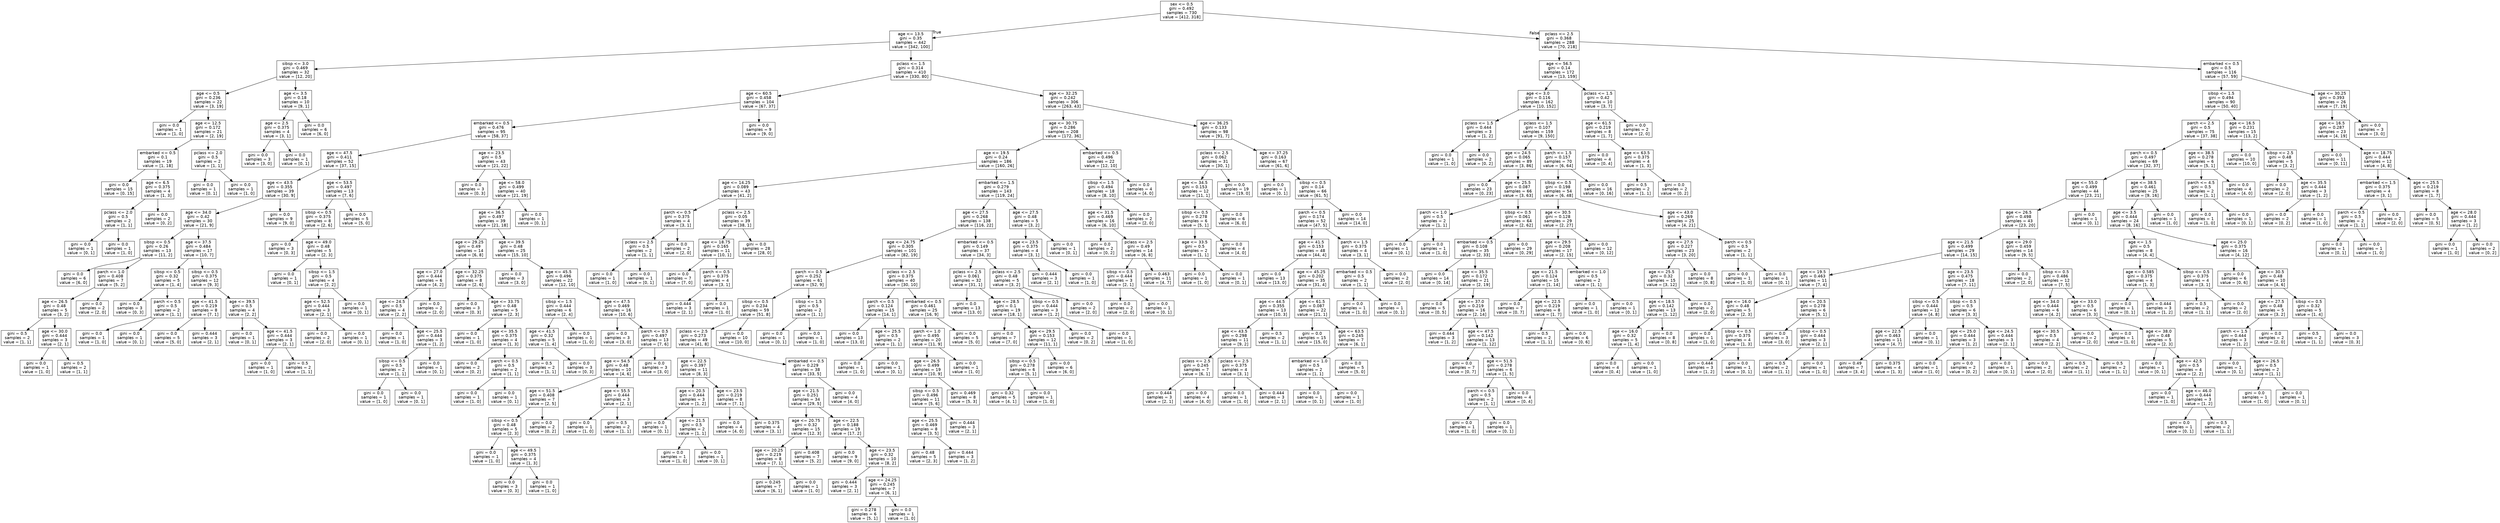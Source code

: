 digraph Tree {
node [shape=box, fontname="helvetica"] ;
edge [fontname="helvetica"] ;
0 [label="sex <= 0.5\ngini = 0.492\nsamples = 730\nvalue = [412, 318]"] ;
1 [label="age <= 13.5\ngini = 0.35\nsamples = 442\nvalue = [342, 100]"] ;
0 -> 1 [labeldistance=2.5, labelangle=45, headlabel="True"] ;
2 [label="sibsp <= 3.0\ngini = 0.469\nsamples = 32\nvalue = [12, 20]"] ;
1 -> 2 ;
3 [label="age <= 0.5\ngini = 0.236\nsamples = 22\nvalue = [3, 19]"] ;
2 -> 3 ;
4 [label="gini = 0.0\nsamples = 1\nvalue = [1, 0]"] ;
3 -> 4 ;
5 [label="age <= 12.5\ngini = 0.172\nsamples = 21\nvalue = [2, 19]"] ;
3 -> 5 ;
6 [label="embarked <= 0.5\ngini = 0.1\nsamples = 19\nvalue = [1, 18]"] ;
5 -> 6 ;
7 [label="gini = 0.0\nsamples = 15\nvalue = [0, 15]"] ;
6 -> 7 ;
8 [label="age <= 6.5\ngini = 0.375\nsamples = 4\nvalue = [1, 3]"] ;
6 -> 8 ;
9 [label="pclass <= 2.0\ngini = 0.5\nsamples = 2\nvalue = [1, 1]"] ;
8 -> 9 ;
10 [label="gini = 0.0\nsamples = 1\nvalue = [0, 1]"] ;
9 -> 10 ;
11 [label="gini = 0.0\nsamples = 1\nvalue = [1, 0]"] ;
9 -> 11 ;
12 [label="gini = 0.0\nsamples = 2\nvalue = [0, 2]"] ;
8 -> 12 ;
13 [label="pclass <= 2.0\ngini = 0.5\nsamples = 2\nvalue = [1, 1]"] ;
5 -> 13 ;
14 [label="gini = 0.0\nsamples = 1\nvalue = [0, 1]"] ;
13 -> 14 ;
15 [label="gini = 0.0\nsamples = 1\nvalue = [1, 0]"] ;
13 -> 15 ;
16 [label="age <= 3.5\ngini = 0.18\nsamples = 10\nvalue = [9, 1]"] ;
2 -> 16 ;
17 [label="age <= 2.5\ngini = 0.375\nsamples = 4\nvalue = [3, 1]"] ;
16 -> 17 ;
18 [label="gini = 0.0\nsamples = 3\nvalue = [3, 0]"] ;
17 -> 18 ;
19 [label="gini = 0.0\nsamples = 1\nvalue = [0, 1]"] ;
17 -> 19 ;
20 [label="gini = 0.0\nsamples = 6\nvalue = [6, 0]"] ;
16 -> 20 ;
21 [label="pclass <= 1.5\ngini = 0.314\nsamples = 410\nvalue = [330, 80]"] ;
1 -> 21 ;
22 [label="age <= 60.5\ngini = 0.458\nsamples = 104\nvalue = [67, 37]"] ;
21 -> 22 ;
23 [label="embarked <= 0.5\ngini = 0.476\nsamples = 95\nvalue = [58, 37]"] ;
22 -> 23 ;
24 [label="age <= 47.5\ngini = 0.411\nsamples = 52\nvalue = [37, 15]"] ;
23 -> 24 ;
25 [label="age <= 43.5\ngini = 0.355\nsamples = 39\nvalue = [30, 9]"] ;
24 -> 25 ;
26 [label="age <= 34.0\ngini = 0.42\nsamples = 30\nvalue = [21, 9]"] ;
25 -> 26 ;
27 [label="sibsp <= 0.5\ngini = 0.26\nsamples = 13\nvalue = [11, 2]"] ;
26 -> 27 ;
28 [label="gini = 0.0\nsamples = 6\nvalue = [6, 0]"] ;
27 -> 28 ;
29 [label="parch <= 1.0\ngini = 0.408\nsamples = 7\nvalue = [5, 2]"] ;
27 -> 29 ;
30 [label="age <= 26.5\ngini = 0.48\nsamples = 5\nvalue = [3, 2]"] ;
29 -> 30 ;
31 [label="gini = 0.5\nsamples = 2\nvalue = [1, 1]"] ;
30 -> 31 ;
32 [label="age <= 30.0\ngini = 0.444\nsamples = 3\nvalue = [2, 1]"] ;
30 -> 32 ;
33 [label="gini = 0.0\nsamples = 1\nvalue = [1, 0]"] ;
32 -> 33 ;
34 [label="gini = 0.5\nsamples = 2\nvalue = [1, 1]"] ;
32 -> 34 ;
35 [label="gini = 0.0\nsamples = 2\nvalue = [2, 0]"] ;
29 -> 35 ;
36 [label="age <= 37.5\ngini = 0.484\nsamples = 17\nvalue = [10, 7]"] ;
26 -> 36 ;
37 [label="sibsp <= 0.5\ngini = 0.32\nsamples = 5\nvalue = [1, 4]"] ;
36 -> 37 ;
38 [label="gini = 0.0\nsamples = 3\nvalue = [0, 3]"] ;
37 -> 38 ;
39 [label="parch <= 0.5\ngini = 0.5\nsamples = 2\nvalue = [1, 1]"] ;
37 -> 39 ;
40 [label="gini = 0.0\nsamples = 1\nvalue = [1, 0]"] ;
39 -> 40 ;
41 [label="gini = 0.0\nsamples = 1\nvalue = [0, 1]"] ;
39 -> 41 ;
42 [label="sibsp <= 0.5\ngini = 0.375\nsamples = 12\nvalue = [9, 3]"] ;
36 -> 42 ;
43 [label="age <= 41.5\ngini = 0.219\nsamples = 8\nvalue = [7, 1]"] ;
42 -> 43 ;
44 [label="gini = 0.0\nsamples = 5\nvalue = [5, 0]"] ;
43 -> 44 ;
45 [label="gini = 0.444\nsamples = 3\nvalue = [2, 1]"] ;
43 -> 45 ;
46 [label="age <= 39.5\ngini = 0.5\nsamples = 4\nvalue = [2, 2]"] ;
42 -> 46 ;
47 [label="gini = 0.0\nsamples = 1\nvalue = [0, 1]"] ;
46 -> 47 ;
48 [label="age <= 41.5\ngini = 0.444\nsamples = 3\nvalue = [2, 1]"] ;
46 -> 48 ;
49 [label="gini = 0.0\nsamples = 1\nvalue = [1, 0]"] ;
48 -> 49 ;
50 [label="gini = 0.5\nsamples = 2\nvalue = [1, 1]"] ;
48 -> 50 ;
51 [label="gini = 0.0\nsamples = 9\nvalue = [9, 0]"] ;
25 -> 51 ;
52 [label="age <= 53.5\ngini = 0.497\nsamples = 13\nvalue = [7, 6]"] ;
24 -> 52 ;
53 [label="sibsp <= 0.5\ngini = 0.375\nsamples = 8\nvalue = [2, 6]"] ;
52 -> 53 ;
54 [label="gini = 0.0\nsamples = 3\nvalue = [0, 3]"] ;
53 -> 54 ;
55 [label="age <= 49.0\ngini = 0.48\nsamples = 5\nvalue = [2, 3]"] ;
53 -> 55 ;
56 [label="gini = 0.0\nsamples = 1\nvalue = [0, 1]"] ;
55 -> 56 ;
57 [label="sibsp <= 1.5\ngini = 0.5\nsamples = 4\nvalue = [2, 2]"] ;
55 -> 57 ;
58 [label="age <= 52.5\ngini = 0.444\nsamples = 3\nvalue = [2, 1]"] ;
57 -> 58 ;
59 [label="gini = 0.0\nsamples = 2\nvalue = [2, 0]"] ;
58 -> 59 ;
60 [label="gini = 0.0\nsamples = 1\nvalue = [0, 1]"] ;
58 -> 60 ;
61 [label="gini = 0.0\nsamples = 1\nvalue = [0, 1]"] ;
57 -> 61 ;
62 [label="gini = 0.0\nsamples = 5\nvalue = [5, 0]"] ;
52 -> 62 ;
63 [label="age <= 23.5\ngini = 0.5\nsamples = 43\nvalue = [21, 22]"] ;
23 -> 63 ;
64 [label="gini = 0.0\nsamples = 3\nvalue = [0, 3]"] ;
63 -> 64 ;
65 [label="age <= 58.0\ngini = 0.499\nsamples = 40\nvalue = [21, 19]"] ;
63 -> 65 ;
66 [label="age <= 36.5\ngini = 0.497\nsamples = 39\nvalue = [21, 18]"] ;
65 -> 66 ;
67 [label="age <= 29.25\ngini = 0.49\nsamples = 14\nvalue = [6, 8]"] ;
66 -> 67 ;
68 [label="age <= 27.0\ngini = 0.444\nsamples = 6\nvalue = [4, 2]"] ;
67 -> 68 ;
69 [label="age <= 24.5\ngini = 0.5\nsamples = 4\nvalue = [2, 2]"] ;
68 -> 69 ;
70 [label="gini = 0.0\nsamples = 1\nvalue = [1, 0]"] ;
69 -> 70 ;
71 [label="age <= 25.5\ngini = 0.444\nsamples = 3\nvalue = [1, 2]"] ;
69 -> 71 ;
72 [label="sibsp <= 0.5\ngini = 0.5\nsamples = 2\nvalue = [1, 1]"] ;
71 -> 72 ;
73 [label="gini = 0.0\nsamples = 1\nvalue = [1, 0]"] ;
72 -> 73 ;
74 [label="gini = 0.0\nsamples = 1\nvalue = [0, 1]"] ;
72 -> 74 ;
75 [label="gini = 0.0\nsamples = 1\nvalue = [0, 1]"] ;
71 -> 75 ;
76 [label="gini = 0.0\nsamples = 2\nvalue = [2, 0]"] ;
68 -> 76 ;
77 [label="age <= 32.25\ngini = 0.375\nsamples = 8\nvalue = [2, 6]"] ;
67 -> 77 ;
78 [label="gini = 0.0\nsamples = 3\nvalue = [0, 3]"] ;
77 -> 78 ;
79 [label="age <= 33.75\ngini = 0.48\nsamples = 5\nvalue = [2, 3]"] ;
77 -> 79 ;
80 [label="gini = 0.0\nsamples = 1\nvalue = [1, 0]"] ;
79 -> 80 ;
81 [label="age <= 35.5\ngini = 0.375\nsamples = 4\nvalue = [1, 3]"] ;
79 -> 81 ;
82 [label="gini = 0.0\nsamples = 2\nvalue = [0, 2]"] ;
81 -> 82 ;
83 [label="parch <= 0.5\ngini = 0.5\nsamples = 2\nvalue = [1, 1]"] ;
81 -> 83 ;
84 [label="gini = 0.0\nsamples = 1\nvalue = [1, 0]"] ;
83 -> 84 ;
85 [label="gini = 0.0\nsamples = 1\nvalue = [0, 1]"] ;
83 -> 85 ;
86 [label="age <= 39.5\ngini = 0.48\nsamples = 25\nvalue = [15, 10]"] ;
66 -> 86 ;
87 [label="gini = 0.0\nsamples = 3\nvalue = [3, 0]"] ;
86 -> 87 ;
88 [label="age <= 45.5\ngini = 0.496\nsamples = 22\nvalue = [12, 10]"] ;
86 -> 88 ;
89 [label="sibsp <= 1.5\ngini = 0.444\nsamples = 6\nvalue = [2, 4]"] ;
88 -> 89 ;
90 [label="age <= 41.5\ngini = 0.32\nsamples = 5\nvalue = [1, 4]"] ;
89 -> 90 ;
91 [label="gini = 0.5\nsamples = 2\nvalue = [1, 1]"] ;
90 -> 91 ;
92 [label="gini = 0.0\nsamples = 3\nvalue = [0, 3]"] ;
90 -> 92 ;
93 [label="gini = 0.0\nsamples = 1\nvalue = [1, 0]"] ;
89 -> 93 ;
94 [label="age <= 47.5\ngini = 0.469\nsamples = 16\nvalue = [10, 6]"] ;
88 -> 94 ;
95 [label="gini = 0.0\nsamples = 3\nvalue = [3, 0]"] ;
94 -> 95 ;
96 [label="parch <= 0.5\ngini = 0.497\nsamples = 13\nvalue = [7, 6]"] ;
94 -> 96 ;
97 [label="age <= 54.5\ngini = 0.48\nsamples = 10\nvalue = [4, 6]"] ;
96 -> 97 ;
98 [label="age <= 51.5\ngini = 0.408\nsamples = 7\nvalue = [2, 5]"] ;
97 -> 98 ;
99 [label="sibsp <= 0.5\ngini = 0.48\nsamples = 5\nvalue = [2, 3]"] ;
98 -> 99 ;
100 [label="gini = 0.0\nsamples = 1\nvalue = [1, 0]"] ;
99 -> 100 ;
101 [label="age <= 49.5\ngini = 0.375\nsamples = 4\nvalue = [1, 3]"] ;
99 -> 101 ;
102 [label="gini = 0.0\nsamples = 3\nvalue = [0, 3]"] ;
101 -> 102 ;
103 [label="gini = 0.0\nsamples = 1\nvalue = [1, 0]"] ;
101 -> 103 ;
104 [label="gini = 0.0\nsamples = 2\nvalue = [0, 2]"] ;
98 -> 104 ;
105 [label="age <= 55.5\ngini = 0.444\nsamples = 3\nvalue = [2, 1]"] ;
97 -> 105 ;
106 [label="gini = 0.0\nsamples = 1\nvalue = [1, 0]"] ;
105 -> 106 ;
107 [label="gini = 0.5\nsamples = 2\nvalue = [1, 1]"] ;
105 -> 107 ;
108 [label="gini = 0.0\nsamples = 3\nvalue = [3, 0]"] ;
96 -> 108 ;
109 [label="gini = 0.0\nsamples = 1\nvalue = [0, 1]"] ;
65 -> 109 ;
110 [label="gini = 0.0\nsamples = 9\nvalue = [9, 0]"] ;
22 -> 110 ;
111 [label="age <= 32.25\ngini = 0.242\nsamples = 306\nvalue = [263, 43]"] ;
21 -> 111 ;
112 [label="age <= 30.75\ngini = 0.286\nsamples = 208\nvalue = [172, 36]"] ;
111 -> 112 ;
113 [label="age <= 19.5\ngini = 0.24\nsamples = 186\nvalue = [160, 26]"] ;
112 -> 113 ;
114 [label="age <= 14.25\ngini = 0.089\nsamples = 43\nvalue = [41, 2]"] ;
113 -> 114 ;
115 [label="parch <= 0.5\ngini = 0.375\nsamples = 4\nvalue = [3, 1]"] ;
114 -> 115 ;
116 [label="pclass <= 2.5\ngini = 0.5\nsamples = 2\nvalue = [1, 1]"] ;
115 -> 116 ;
117 [label="gini = 0.0\nsamples = 1\nvalue = [1, 0]"] ;
116 -> 117 ;
118 [label="gini = 0.0\nsamples = 1\nvalue = [0, 1]"] ;
116 -> 118 ;
119 [label="gini = 0.0\nsamples = 2\nvalue = [2, 0]"] ;
115 -> 119 ;
120 [label="pclass <= 2.5\ngini = 0.05\nsamples = 39\nvalue = [38, 1]"] ;
114 -> 120 ;
121 [label="age <= 18.75\ngini = 0.165\nsamples = 11\nvalue = [10, 1]"] ;
120 -> 121 ;
122 [label="gini = 0.0\nsamples = 7\nvalue = [7, 0]"] ;
121 -> 122 ;
123 [label="parch <= 0.5\ngini = 0.375\nsamples = 4\nvalue = [3, 1]"] ;
121 -> 123 ;
124 [label="gini = 0.444\nsamples = 3\nvalue = [2, 1]"] ;
123 -> 124 ;
125 [label="gini = 0.0\nsamples = 1\nvalue = [1, 0]"] ;
123 -> 125 ;
126 [label="gini = 0.0\nsamples = 28\nvalue = [28, 0]"] ;
120 -> 126 ;
127 [label="embarked <= 1.5\ngini = 0.279\nsamples = 143\nvalue = [119, 24]"] ;
113 -> 127 ;
128 [label="age <= 27.5\ngini = 0.268\nsamples = 138\nvalue = [116, 22]"] ;
127 -> 128 ;
129 [label="age <= 24.75\ngini = 0.305\nsamples = 101\nvalue = [82, 19]"] ;
128 -> 129 ;
130 [label="parch <= 0.5\ngini = 0.252\nsamples = 61\nvalue = [52, 9]"] ;
129 -> 130 ;
131 [label="sibsp <= 0.5\ngini = 0.234\nsamples = 59\nvalue = [51, 8]"] ;
130 -> 131 ;
132 [label="pclass <= 2.5\ngini = 0.273\nsamples = 49\nvalue = [41, 8]"] ;
131 -> 132 ;
133 [label="age <= 22.5\ngini = 0.397\nsamples = 11\nvalue = [8, 3]"] ;
132 -> 133 ;
134 [label="age <= 20.5\ngini = 0.444\nsamples = 3\nvalue = [1, 2]"] ;
133 -> 134 ;
135 [label="gini = 0.0\nsamples = 1\nvalue = [0, 1]"] ;
134 -> 135 ;
136 [label="age <= 21.5\ngini = 0.5\nsamples = 2\nvalue = [1, 1]"] ;
134 -> 136 ;
137 [label="gini = 0.0\nsamples = 1\nvalue = [1, 0]"] ;
136 -> 137 ;
138 [label="gini = 0.0\nsamples = 1\nvalue = [0, 1]"] ;
136 -> 138 ;
139 [label="age <= 23.5\ngini = 0.219\nsamples = 8\nvalue = [7, 1]"] ;
133 -> 139 ;
140 [label="gini = 0.0\nsamples = 4\nvalue = [4, 0]"] ;
139 -> 140 ;
141 [label="gini = 0.375\nsamples = 4\nvalue = [3, 1]"] ;
139 -> 141 ;
142 [label="embarked <= 0.5\ngini = 0.229\nsamples = 38\nvalue = [33, 5]"] ;
132 -> 142 ;
143 [label="age <= 21.5\ngini = 0.251\nsamples = 34\nvalue = [29, 5]"] ;
142 -> 143 ;
144 [label="age <= 20.75\ngini = 0.32\nsamples = 15\nvalue = [12, 3]"] ;
143 -> 144 ;
145 [label="age <= 20.25\ngini = 0.219\nsamples = 8\nvalue = [7, 1]"] ;
144 -> 145 ;
146 [label="gini = 0.245\nsamples = 7\nvalue = [6, 1]"] ;
145 -> 146 ;
147 [label="gini = 0.0\nsamples = 1\nvalue = [1, 0]"] ;
145 -> 147 ;
148 [label="gini = 0.408\nsamples = 7\nvalue = [5, 2]"] ;
144 -> 148 ;
149 [label="age <= 22.5\ngini = 0.188\nsamples = 19\nvalue = [17, 2]"] ;
143 -> 149 ;
150 [label="gini = 0.0\nsamples = 9\nvalue = [9, 0]"] ;
149 -> 150 ;
151 [label="age <= 23.5\ngini = 0.32\nsamples = 10\nvalue = [8, 2]"] ;
149 -> 151 ;
152 [label="gini = 0.444\nsamples = 3\nvalue = [2, 1]"] ;
151 -> 152 ;
153 [label="age <= 24.25\ngini = 0.245\nsamples = 7\nvalue = [6, 1]"] ;
151 -> 153 ;
154 [label="gini = 0.278\nsamples = 6\nvalue = [5, 1]"] ;
153 -> 154 ;
155 [label="gini = 0.0\nsamples = 1\nvalue = [1, 0]"] ;
153 -> 155 ;
156 [label="gini = 0.0\nsamples = 4\nvalue = [4, 0]"] ;
142 -> 156 ;
157 [label="gini = 0.0\nsamples = 10\nvalue = [10, 0]"] ;
131 -> 157 ;
158 [label="sibsp <= 1.5\ngini = 0.5\nsamples = 2\nvalue = [1, 1]"] ;
130 -> 158 ;
159 [label="gini = 0.0\nsamples = 1\nvalue = [0, 1]"] ;
158 -> 159 ;
160 [label="gini = 0.0\nsamples = 1\nvalue = [1, 0]"] ;
158 -> 160 ;
161 [label="pclass <= 2.5\ngini = 0.375\nsamples = 40\nvalue = [30, 10]"] ;
129 -> 161 ;
162 [label="parch <= 0.5\ngini = 0.124\nsamples = 15\nvalue = [14, 1]"] ;
161 -> 162 ;
163 [label="gini = 0.0\nsamples = 13\nvalue = [13, 0]"] ;
162 -> 163 ;
164 [label="age <= 25.5\ngini = 0.5\nsamples = 2\nvalue = [1, 1]"] ;
162 -> 164 ;
165 [label="gini = 0.0\nsamples = 1\nvalue = [1, 0]"] ;
164 -> 165 ;
166 [label="gini = 0.0\nsamples = 1\nvalue = [0, 1]"] ;
164 -> 166 ;
167 [label="embarked <= 0.5\ngini = 0.461\nsamples = 25\nvalue = [16, 9]"] ;
161 -> 167 ;
168 [label="parch <= 1.0\ngini = 0.495\nsamples = 20\nvalue = [11, 9]"] ;
167 -> 168 ;
169 [label="age <= 26.5\ngini = 0.499\nsamples = 19\nvalue = [10, 9]"] ;
168 -> 169 ;
170 [label="sibsp <= 0.5\ngini = 0.496\nsamples = 11\nvalue = [5, 6]"] ;
169 -> 170 ;
171 [label="age <= 25.5\ngini = 0.469\nsamples = 8\nvalue = [3, 5]"] ;
170 -> 171 ;
172 [label="gini = 0.48\nsamples = 5\nvalue = [2, 3]"] ;
171 -> 172 ;
173 [label="gini = 0.444\nsamples = 3\nvalue = [1, 2]"] ;
171 -> 173 ;
174 [label="gini = 0.444\nsamples = 3\nvalue = [2, 1]"] ;
170 -> 174 ;
175 [label="gini = 0.469\nsamples = 8\nvalue = [5, 3]"] ;
169 -> 175 ;
176 [label="gini = 0.0\nsamples = 1\nvalue = [1, 0]"] ;
168 -> 176 ;
177 [label="gini = 0.0\nsamples = 5\nvalue = [5, 0]"] ;
167 -> 177 ;
178 [label="embarked <= 0.5\ngini = 0.149\nsamples = 37\nvalue = [34, 3]"] ;
128 -> 178 ;
179 [label="pclass <= 2.5\ngini = 0.061\nsamples = 32\nvalue = [31, 1]"] ;
178 -> 179 ;
180 [label="gini = 0.0\nsamples = 13\nvalue = [13, 0]"] ;
179 -> 180 ;
181 [label="age <= 28.5\ngini = 0.1\nsamples = 19\nvalue = [18, 1]"] ;
179 -> 181 ;
182 [label="gini = 0.0\nsamples = 7\nvalue = [7, 0]"] ;
181 -> 182 ;
183 [label="age <= 29.5\ngini = 0.153\nsamples = 12\nvalue = [11, 1]"] ;
181 -> 183 ;
184 [label="sibsp <= 0.5\ngini = 0.278\nsamples = 6\nvalue = [5, 1]"] ;
183 -> 184 ;
185 [label="gini = 0.32\nsamples = 5\nvalue = [4, 1]"] ;
184 -> 185 ;
186 [label="gini = 0.0\nsamples = 1\nvalue = [1, 0]"] ;
184 -> 186 ;
187 [label="gini = 0.0\nsamples = 6\nvalue = [6, 0]"] ;
183 -> 187 ;
188 [label="pclass <= 2.5\ngini = 0.48\nsamples = 5\nvalue = [3, 2]"] ;
178 -> 188 ;
189 [label="sibsp <= 0.5\ngini = 0.444\nsamples = 3\nvalue = [1, 2]"] ;
188 -> 189 ;
190 [label="gini = 0.0\nsamples = 2\nvalue = [0, 2]"] ;
189 -> 190 ;
191 [label="gini = 0.0\nsamples = 1\nvalue = [1, 0]"] ;
189 -> 191 ;
192 [label="gini = 0.0\nsamples = 2\nvalue = [2, 0]"] ;
188 -> 192 ;
193 [label="age <= 27.5\ngini = 0.48\nsamples = 5\nvalue = [3, 2]"] ;
127 -> 193 ;
194 [label="age <= 23.5\ngini = 0.375\nsamples = 4\nvalue = [3, 1]"] ;
193 -> 194 ;
195 [label="gini = 0.444\nsamples = 3\nvalue = [2, 1]"] ;
194 -> 195 ;
196 [label="gini = 0.0\nsamples = 1\nvalue = [1, 0]"] ;
194 -> 196 ;
197 [label="gini = 0.0\nsamples = 1\nvalue = [0, 1]"] ;
193 -> 197 ;
198 [label="embarked <= 0.5\ngini = 0.496\nsamples = 22\nvalue = [12, 10]"] ;
112 -> 198 ;
199 [label="sibsp <= 1.5\ngini = 0.494\nsamples = 18\nvalue = [8, 10]"] ;
198 -> 199 ;
200 [label="age <= 31.5\ngini = 0.469\nsamples = 16\nvalue = [6, 10]"] ;
199 -> 200 ;
201 [label="gini = 0.0\nsamples = 2\nvalue = [0, 2]"] ;
200 -> 201 ;
202 [label="pclass <= 2.5\ngini = 0.49\nsamples = 14\nvalue = [6, 8]"] ;
200 -> 202 ;
203 [label="sibsp <= 0.5\ngini = 0.444\nsamples = 3\nvalue = [2, 1]"] ;
202 -> 203 ;
204 [label="gini = 0.0\nsamples = 2\nvalue = [2, 0]"] ;
203 -> 204 ;
205 [label="gini = 0.0\nsamples = 1\nvalue = [0, 1]"] ;
203 -> 205 ;
206 [label="gini = 0.463\nsamples = 11\nvalue = [4, 7]"] ;
202 -> 206 ;
207 [label="gini = 0.0\nsamples = 2\nvalue = [2, 0]"] ;
199 -> 207 ;
208 [label="gini = 0.0\nsamples = 4\nvalue = [4, 0]"] ;
198 -> 208 ;
209 [label="age <= 36.25\ngini = 0.133\nsamples = 98\nvalue = [91, 7]"] ;
111 -> 209 ;
210 [label="pclass <= 2.5\ngini = 0.062\nsamples = 31\nvalue = [30, 1]"] ;
209 -> 210 ;
211 [label="age <= 34.5\ngini = 0.153\nsamples = 12\nvalue = [11, 1]"] ;
210 -> 211 ;
212 [label="sibsp <= 0.5\ngini = 0.278\nsamples = 6\nvalue = [5, 1]"] ;
211 -> 212 ;
213 [label="age <= 33.5\ngini = 0.5\nsamples = 2\nvalue = [1, 1]"] ;
212 -> 213 ;
214 [label="gini = 0.0\nsamples = 1\nvalue = [1, 0]"] ;
213 -> 214 ;
215 [label="gini = 0.0\nsamples = 1\nvalue = [0, 1]"] ;
213 -> 215 ;
216 [label="gini = 0.0\nsamples = 4\nvalue = [4, 0]"] ;
212 -> 216 ;
217 [label="gini = 0.0\nsamples = 6\nvalue = [6, 0]"] ;
211 -> 217 ;
218 [label="gini = 0.0\nsamples = 19\nvalue = [19, 0]"] ;
210 -> 218 ;
219 [label="age <= 37.25\ngini = 0.163\nsamples = 67\nvalue = [61, 6]"] ;
209 -> 219 ;
220 [label="gini = 0.0\nsamples = 1\nvalue = [0, 1]"] ;
219 -> 220 ;
221 [label="sibsp <= 0.5\ngini = 0.14\nsamples = 66\nvalue = [61, 5]"] ;
219 -> 221 ;
222 [label="parch <= 0.5\ngini = 0.174\nsamples = 52\nvalue = [47, 5]"] ;
221 -> 222 ;
223 [label="age <= 41.5\ngini = 0.153\nsamples = 48\nvalue = [44, 4]"] ;
222 -> 223 ;
224 [label="gini = 0.0\nsamples = 13\nvalue = [13, 0]"] ;
223 -> 224 ;
225 [label="age <= 45.25\ngini = 0.202\nsamples = 35\nvalue = [31, 4]"] ;
223 -> 225 ;
226 [label="age <= 44.5\ngini = 0.355\nsamples = 13\nvalue = [10, 3]"] ;
225 -> 226 ;
227 [label="age <= 43.5\ngini = 0.298\nsamples = 11\nvalue = [9, 2]"] ;
226 -> 227 ;
228 [label="pclass <= 2.5\ngini = 0.245\nsamples = 7\nvalue = [6, 1]"] ;
227 -> 228 ;
229 [label="gini = 0.444\nsamples = 3\nvalue = [2, 1]"] ;
228 -> 229 ;
230 [label="gini = 0.0\nsamples = 4\nvalue = [4, 0]"] ;
228 -> 230 ;
231 [label="pclass <= 2.5\ngini = 0.375\nsamples = 4\nvalue = [3, 1]"] ;
227 -> 231 ;
232 [label="gini = 0.0\nsamples = 1\nvalue = [1, 0]"] ;
231 -> 232 ;
233 [label="gini = 0.444\nsamples = 3\nvalue = [2, 1]"] ;
231 -> 233 ;
234 [label="gini = 0.5\nsamples = 2\nvalue = [1, 1]"] ;
226 -> 234 ;
235 [label="age <= 61.5\ngini = 0.087\nsamples = 22\nvalue = [21, 1]"] ;
225 -> 235 ;
236 [label="gini = 0.0\nsamples = 15\nvalue = [15, 0]"] ;
235 -> 236 ;
237 [label="age <= 63.5\ngini = 0.245\nsamples = 7\nvalue = [6, 1]"] ;
235 -> 237 ;
238 [label="embarked <= 1.0\ngini = 0.5\nsamples = 2\nvalue = [1, 1]"] ;
237 -> 238 ;
239 [label="gini = 0.0\nsamples = 1\nvalue = [0, 1]"] ;
238 -> 239 ;
240 [label="gini = 0.0\nsamples = 1\nvalue = [1, 0]"] ;
238 -> 240 ;
241 [label="gini = 0.0\nsamples = 5\nvalue = [5, 0]"] ;
237 -> 241 ;
242 [label="parch <= 1.5\ngini = 0.375\nsamples = 4\nvalue = [3, 1]"] ;
222 -> 242 ;
243 [label="embarked <= 0.5\ngini = 0.5\nsamples = 2\nvalue = [1, 1]"] ;
242 -> 243 ;
244 [label="gini = 0.0\nsamples = 1\nvalue = [1, 0]"] ;
243 -> 244 ;
245 [label="gini = 0.0\nsamples = 1\nvalue = [0, 1]"] ;
243 -> 245 ;
246 [label="gini = 0.0\nsamples = 2\nvalue = [2, 0]"] ;
242 -> 246 ;
247 [label="gini = 0.0\nsamples = 14\nvalue = [14, 0]"] ;
221 -> 247 ;
248 [label="pclass <= 2.5\ngini = 0.368\nsamples = 288\nvalue = [70, 218]"] ;
0 -> 248 [labeldistance=2.5, labelangle=-45, headlabel="False"] ;
249 [label="age <= 56.5\ngini = 0.14\nsamples = 172\nvalue = [13, 159]"] ;
248 -> 249 ;
250 [label="age <= 3.0\ngini = 0.116\nsamples = 162\nvalue = [10, 152]"] ;
249 -> 250 ;
251 [label="pclass <= 1.5\ngini = 0.444\nsamples = 3\nvalue = [1, 2]"] ;
250 -> 251 ;
252 [label="gini = 0.0\nsamples = 1\nvalue = [1, 0]"] ;
251 -> 252 ;
253 [label="gini = 0.0\nsamples = 2\nvalue = [0, 2]"] ;
251 -> 253 ;
254 [label="pclass <= 1.5\ngini = 0.107\nsamples = 159\nvalue = [9, 150]"] ;
250 -> 254 ;
255 [label="age <= 24.5\ngini = 0.065\nsamples = 89\nvalue = [3, 86]"] ;
254 -> 255 ;
256 [label="gini = 0.0\nsamples = 23\nvalue = [0, 23]"] ;
255 -> 256 ;
257 [label="age <= 25.5\ngini = 0.087\nsamples = 66\nvalue = [3, 63]"] ;
255 -> 257 ;
258 [label="parch <= 1.0\ngini = 0.5\nsamples = 2\nvalue = [1, 1]"] ;
257 -> 258 ;
259 [label="gini = 0.0\nsamples = 1\nvalue = [0, 1]"] ;
258 -> 259 ;
260 [label="gini = 0.0\nsamples = 1\nvalue = [1, 0]"] ;
258 -> 260 ;
261 [label="sibsp <= 0.5\ngini = 0.061\nsamples = 64\nvalue = [2, 62]"] ;
257 -> 261 ;
262 [label="embarked <= 0.5\ngini = 0.108\nsamples = 35\nvalue = [2, 33]"] ;
261 -> 262 ;
263 [label="gini = 0.0\nsamples = 14\nvalue = [0, 14]"] ;
262 -> 263 ;
264 [label="age <= 35.5\ngini = 0.172\nsamples = 21\nvalue = [2, 19]"] ;
262 -> 264 ;
265 [label="gini = 0.0\nsamples = 5\nvalue = [0, 5]"] ;
264 -> 265 ;
266 [label="age <= 37.0\ngini = 0.219\nsamples = 16\nvalue = [2, 14]"] ;
264 -> 266 ;
267 [label="gini = 0.444\nsamples = 3\nvalue = [1, 2]"] ;
266 -> 267 ;
268 [label="age <= 47.5\ngini = 0.142\nsamples = 13\nvalue = [1, 12]"] ;
266 -> 268 ;
269 [label="gini = 0.0\nsamples = 7\nvalue = [0, 7]"] ;
268 -> 269 ;
270 [label="age <= 51.5\ngini = 0.278\nsamples = 6\nvalue = [1, 5]"] ;
268 -> 270 ;
271 [label="parch <= 0.5\ngini = 0.5\nsamples = 2\nvalue = [1, 1]"] ;
270 -> 271 ;
272 [label="gini = 0.0\nsamples = 1\nvalue = [1, 0]"] ;
271 -> 272 ;
273 [label="gini = 0.0\nsamples = 1\nvalue = [0, 1]"] ;
271 -> 273 ;
274 [label="gini = 0.0\nsamples = 4\nvalue = [0, 4]"] ;
270 -> 274 ;
275 [label="gini = 0.0\nsamples = 29\nvalue = [0, 29]"] ;
261 -> 275 ;
276 [label="parch <= 1.5\ngini = 0.157\nsamples = 70\nvalue = [6, 64]"] ;
254 -> 276 ;
277 [label="sibsp <= 0.5\ngini = 0.198\nsamples = 54\nvalue = [6, 48]"] ;
276 -> 277 ;
278 [label="age <= 30.5\ngini = 0.128\nsamples = 29\nvalue = [2, 27]"] ;
277 -> 278 ;
279 [label="age <= 29.5\ngini = 0.208\nsamples = 17\nvalue = [2, 15]"] ;
278 -> 279 ;
280 [label="age <= 21.5\ngini = 0.124\nsamples = 15\nvalue = [1, 14]"] ;
279 -> 280 ;
281 [label="gini = 0.0\nsamples = 7\nvalue = [0, 7]"] ;
280 -> 281 ;
282 [label="age <= 22.5\ngini = 0.219\nsamples = 8\nvalue = [1, 7]"] ;
280 -> 282 ;
283 [label="gini = 0.5\nsamples = 2\nvalue = [1, 1]"] ;
282 -> 283 ;
284 [label="gini = 0.0\nsamples = 6\nvalue = [0, 6]"] ;
282 -> 284 ;
285 [label="embarked <= 1.0\ngini = 0.5\nsamples = 2\nvalue = [1, 1]"] ;
279 -> 285 ;
286 [label="gini = 0.0\nsamples = 1\nvalue = [1, 0]"] ;
285 -> 286 ;
287 [label="gini = 0.0\nsamples = 1\nvalue = [0, 1]"] ;
285 -> 287 ;
288 [label="gini = 0.0\nsamples = 12\nvalue = [0, 12]"] ;
278 -> 288 ;
289 [label="age <= 43.0\ngini = 0.269\nsamples = 25\nvalue = [4, 21]"] ;
277 -> 289 ;
290 [label="age <= 27.5\ngini = 0.227\nsamples = 23\nvalue = [3, 20]"] ;
289 -> 290 ;
291 [label="age <= 25.5\ngini = 0.32\nsamples = 15\nvalue = [3, 12]"] ;
290 -> 291 ;
292 [label="age <= 18.5\ngini = 0.142\nsamples = 13\nvalue = [1, 12]"] ;
291 -> 292 ;
293 [label="age <= 16.0\ngini = 0.32\nsamples = 5\nvalue = [1, 4]"] ;
292 -> 293 ;
294 [label="gini = 0.0\nsamples = 4\nvalue = [0, 4]"] ;
293 -> 294 ;
295 [label="gini = 0.0\nsamples = 1\nvalue = [1, 0]"] ;
293 -> 295 ;
296 [label="gini = 0.0\nsamples = 8\nvalue = [0, 8]"] ;
292 -> 296 ;
297 [label="gini = 0.0\nsamples = 2\nvalue = [2, 0]"] ;
291 -> 297 ;
298 [label="gini = 0.0\nsamples = 8\nvalue = [0, 8]"] ;
290 -> 298 ;
299 [label="parch <= 0.5\ngini = 0.5\nsamples = 2\nvalue = [1, 1]"] ;
289 -> 299 ;
300 [label="gini = 0.0\nsamples = 1\nvalue = [1, 0]"] ;
299 -> 300 ;
301 [label="gini = 0.0\nsamples = 1\nvalue = [0, 1]"] ;
299 -> 301 ;
302 [label="gini = 0.0\nsamples = 16\nvalue = [0, 16]"] ;
276 -> 302 ;
303 [label="pclass <= 1.5\ngini = 0.42\nsamples = 10\nvalue = [3, 7]"] ;
249 -> 303 ;
304 [label="age <= 61.5\ngini = 0.219\nsamples = 8\nvalue = [1, 7]"] ;
303 -> 304 ;
305 [label="gini = 0.0\nsamples = 4\nvalue = [0, 4]"] ;
304 -> 305 ;
306 [label="age <= 63.5\ngini = 0.375\nsamples = 4\nvalue = [1, 3]"] ;
304 -> 306 ;
307 [label="gini = 0.5\nsamples = 2\nvalue = [1, 1]"] ;
306 -> 307 ;
308 [label="gini = 0.0\nsamples = 2\nvalue = [0, 2]"] ;
306 -> 308 ;
309 [label="gini = 0.0\nsamples = 2\nvalue = [2, 0]"] ;
303 -> 309 ;
310 [label="embarked <= 0.5\ngini = 0.5\nsamples = 116\nvalue = [57, 59]"] ;
248 -> 310 ;
311 [label="sibsp <= 1.5\ngini = 0.494\nsamples = 90\nvalue = [50, 40]"] ;
310 -> 311 ;
312 [label="parch <= 2.5\ngini = 0.5\nsamples = 75\nvalue = [37, 38]"] ;
311 -> 312 ;
313 [label="parch <= 0.5\ngini = 0.497\nsamples = 69\nvalue = [32, 37]"] ;
312 -> 313 ;
314 [label="age <= 55.0\ngini = 0.499\nsamples = 44\nvalue = [23, 21]"] ;
313 -> 314 ;
315 [label="age <= 26.5\ngini = 0.498\nsamples = 43\nvalue = [23, 20]"] ;
314 -> 315 ;
316 [label="age <= 21.5\ngini = 0.499\nsamples = 29\nvalue = [14, 15]"] ;
315 -> 316 ;
317 [label="age <= 19.5\ngini = 0.463\nsamples = 11\nvalue = [7, 4]"] ;
316 -> 317 ;
318 [label="age <= 16.0\ngini = 0.48\nsamples = 5\nvalue = [2, 3]"] ;
317 -> 318 ;
319 [label="gini = 0.0\nsamples = 1\nvalue = [1, 0]"] ;
318 -> 319 ;
320 [label="sibsp <= 0.5\ngini = 0.375\nsamples = 4\nvalue = [1, 3]"] ;
318 -> 320 ;
321 [label="gini = 0.444\nsamples = 3\nvalue = [1, 2]"] ;
320 -> 321 ;
322 [label="gini = 0.0\nsamples = 1\nvalue = [0, 1]"] ;
320 -> 322 ;
323 [label="age <= 20.5\ngini = 0.278\nsamples = 6\nvalue = [5, 1]"] ;
317 -> 323 ;
324 [label="gini = 0.0\nsamples = 3\nvalue = [3, 0]"] ;
323 -> 324 ;
325 [label="sibsp <= 0.5\ngini = 0.444\nsamples = 3\nvalue = [2, 1]"] ;
323 -> 325 ;
326 [label="gini = 0.5\nsamples = 2\nvalue = [1, 1]"] ;
325 -> 326 ;
327 [label="gini = 0.0\nsamples = 1\nvalue = [1, 0]"] ;
325 -> 327 ;
328 [label="age <= 23.5\ngini = 0.475\nsamples = 18\nvalue = [7, 11]"] ;
316 -> 328 ;
329 [label="sibsp <= 0.5\ngini = 0.444\nsamples = 12\nvalue = [4, 8]"] ;
328 -> 329 ;
330 [label="age <= 22.5\ngini = 0.463\nsamples = 11\nvalue = [4, 7]"] ;
329 -> 330 ;
331 [label="gini = 0.49\nsamples = 7\nvalue = [3, 4]"] ;
330 -> 331 ;
332 [label="gini = 0.375\nsamples = 4\nvalue = [1, 3]"] ;
330 -> 332 ;
333 [label="gini = 0.0\nsamples = 1\nvalue = [0, 1]"] ;
329 -> 333 ;
334 [label="sibsp <= 0.5\ngini = 0.5\nsamples = 6\nvalue = [3, 3]"] ;
328 -> 334 ;
335 [label="age <= 25.0\ngini = 0.444\nsamples = 3\nvalue = [1, 2]"] ;
334 -> 335 ;
336 [label="gini = 0.0\nsamples = 1\nvalue = [1, 0]"] ;
335 -> 336 ;
337 [label="gini = 0.0\nsamples = 2\nvalue = [0, 2]"] ;
335 -> 337 ;
338 [label="age <= 24.5\ngini = 0.444\nsamples = 3\nvalue = [2, 1]"] ;
334 -> 338 ;
339 [label="gini = 0.0\nsamples = 1\nvalue = [0, 1]"] ;
338 -> 339 ;
340 [label="gini = 0.0\nsamples = 2\nvalue = [2, 0]"] ;
338 -> 340 ;
341 [label="age <= 29.0\ngini = 0.459\nsamples = 14\nvalue = [9, 5]"] ;
315 -> 341 ;
342 [label="gini = 0.0\nsamples = 2\nvalue = [2, 0]"] ;
341 -> 342 ;
343 [label="sibsp <= 0.5\ngini = 0.486\nsamples = 12\nvalue = [7, 5]"] ;
341 -> 343 ;
344 [label="age <= 34.0\ngini = 0.444\nsamples = 6\nvalue = [4, 2]"] ;
343 -> 344 ;
345 [label="age <= 30.5\ngini = 0.5\nsamples = 4\nvalue = [2, 2]"] ;
344 -> 345 ;
346 [label="gini = 0.5\nsamples = 2\nvalue = [1, 1]"] ;
345 -> 346 ;
347 [label="gini = 0.5\nsamples = 2\nvalue = [1, 1]"] ;
345 -> 347 ;
348 [label="gini = 0.0\nsamples = 2\nvalue = [2, 0]"] ;
344 -> 348 ;
349 [label="age <= 33.0\ngini = 0.5\nsamples = 6\nvalue = [3, 3]"] ;
343 -> 349 ;
350 [label="gini = 0.0\nsamples = 1\nvalue = [1, 0]"] ;
349 -> 350 ;
351 [label="age <= 38.0\ngini = 0.48\nsamples = 5\nvalue = [2, 3]"] ;
349 -> 351 ;
352 [label="gini = 0.0\nsamples = 1\nvalue = [0, 1]"] ;
351 -> 352 ;
353 [label="age <= 42.5\ngini = 0.5\nsamples = 4\nvalue = [2, 2]"] ;
351 -> 353 ;
354 [label="gini = 0.0\nsamples = 1\nvalue = [1, 0]"] ;
353 -> 354 ;
355 [label="age <= 46.0\ngini = 0.444\nsamples = 3\nvalue = [1, 2]"] ;
353 -> 355 ;
356 [label="gini = 0.0\nsamples = 1\nvalue = [0, 1]"] ;
355 -> 356 ;
357 [label="gini = 0.5\nsamples = 2\nvalue = [1, 1]"] ;
355 -> 357 ;
358 [label="gini = 0.0\nsamples = 1\nvalue = [0, 1]"] ;
314 -> 358 ;
359 [label="age <= 38.5\ngini = 0.461\nsamples = 25\nvalue = [9, 16]"] ;
313 -> 359 ;
360 [label="age <= 3.5\ngini = 0.444\nsamples = 24\nvalue = [8, 16]"] ;
359 -> 360 ;
361 [label="age <= 1.5\ngini = 0.5\nsamples = 8\nvalue = [4, 4]"] ;
360 -> 361 ;
362 [label="age <= 0.585\ngini = 0.375\nsamples = 4\nvalue = [1, 3]"] ;
361 -> 362 ;
363 [label="gini = 0.0\nsamples = 1\nvalue = [0, 1]"] ;
362 -> 363 ;
364 [label="gini = 0.444\nsamples = 3\nvalue = [1, 2]"] ;
362 -> 364 ;
365 [label="sibsp <= 0.5\ngini = 0.375\nsamples = 4\nvalue = [3, 1]"] ;
361 -> 365 ;
366 [label="gini = 0.5\nsamples = 2\nvalue = [1, 1]"] ;
365 -> 366 ;
367 [label="gini = 0.0\nsamples = 2\nvalue = [2, 0]"] ;
365 -> 367 ;
368 [label="age <= 25.0\ngini = 0.375\nsamples = 16\nvalue = [4, 12]"] ;
360 -> 368 ;
369 [label="gini = 0.0\nsamples = 6\nvalue = [0, 6]"] ;
368 -> 369 ;
370 [label="age <= 30.5\ngini = 0.48\nsamples = 10\nvalue = [4, 6]"] ;
368 -> 370 ;
371 [label="age <= 27.5\ngini = 0.48\nsamples = 5\nvalue = [3, 2]"] ;
370 -> 371 ;
372 [label="parch <= 1.5\ngini = 0.444\nsamples = 3\nvalue = [1, 2]"] ;
371 -> 372 ;
373 [label="gini = 0.0\nsamples = 1\nvalue = [0, 1]"] ;
372 -> 373 ;
374 [label="age <= 26.5\ngini = 0.5\nsamples = 2\nvalue = [1, 1]"] ;
372 -> 374 ;
375 [label="gini = 0.0\nsamples = 1\nvalue = [1, 0]"] ;
374 -> 375 ;
376 [label="gini = 0.0\nsamples = 1\nvalue = [0, 1]"] ;
374 -> 376 ;
377 [label="gini = 0.0\nsamples = 2\nvalue = [2, 0]"] ;
371 -> 377 ;
378 [label="sibsp <= 0.5\ngini = 0.32\nsamples = 5\nvalue = [1, 4]"] ;
370 -> 378 ;
379 [label="gini = 0.5\nsamples = 2\nvalue = [1, 1]"] ;
378 -> 379 ;
380 [label="gini = 0.0\nsamples = 3\nvalue = [0, 3]"] ;
378 -> 380 ;
381 [label="gini = 0.0\nsamples = 1\nvalue = [1, 0]"] ;
359 -> 381 ;
382 [label="age <= 38.5\ngini = 0.278\nsamples = 6\nvalue = [5, 1]"] ;
312 -> 382 ;
383 [label="parch <= 4.5\ngini = 0.5\nsamples = 2\nvalue = [1, 1]"] ;
382 -> 383 ;
384 [label="gini = 0.0\nsamples = 1\nvalue = [1, 0]"] ;
383 -> 384 ;
385 [label="gini = 0.0\nsamples = 1\nvalue = [0, 1]"] ;
383 -> 385 ;
386 [label="gini = 0.0\nsamples = 4\nvalue = [4, 0]"] ;
382 -> 386 ;
387 [label="age <= 16.5\ngini = 0.231\nsamples = 15\nvalue = [13, 2]"] ;
311 -> 387 ;
388 [label="gini = 0.0\nsamples = 10\nvalue = [10, 0]"] ;
387 -> 388 ;
389 [label="sibsp <= 2.5\ngini = 0.48\nsamples = 5\nvalue = [3, 2]"] ;
387 -> 389 ;
390 [label="gini = 0.0\nsamples = 2\nvalue = [2, 0]"] ;
389 -> 390 ;
391 [label="age <= 35.5\ngini = 0.444\nsamples = 3\nvalue = [1, 2]"] ;
389 -> 391 ;
392 [label="gini = 0.0\nsamples = 2\nvalue = [0, 2]"] ;
391 -> 392 ;
393 [label="gini = 0.0\nsamples = 1\nvalue = [1, 0]"] ;
391 -> 393 ;
394 [label="age <= 30.25\ngini = 0.393\nsamples = 26\nvalue = [7, 19]"] ;
310 -> 394 ;
395 [label="age <= 16.5\ngini = 0.287\nsamples = 23\nvalue = [4, 19]"] ;
394 -> 395 ;
396 [label="gini = 0.0\nsamples = 11\nvalue = [0, 11]"] ;
395 -> 396 ;
397 [label="age <= 18.75\ngini = 0.444\nsamples = 12\nvalue = [4, 8]"] ;
395 -> 397 ;
398 [label="embarked <= 1.5\ngini = 0.375\nsamples = 4\nvalue = [3, 1]"] ;
397 -> 398 ;
399 [label="parch <= 0.5\ngini = 0.5\nsamples = 2\nvalue = [1, 1]"] ;
398 -> 399 ;
400 [label="gini = 0.0\nsamples = 1\nvalue = [0, 1]"] ;
399 -> 400 ;
401 [label="gini = 0.0\nsamples = 1\nvalue = [1, 0]"] ;
399 -> 401 ;
402 [label="gini = 0.0\nsamples = 2\nvalue = [2, 0]"] ;
398 -> 402 ;
403 [label="age <= 25.5\ngini = 0.219\nsamples = 8\nvalue = [1, 7]"] ;
397 -> 403 ;
404 [label="gini = 0.0\nsamples = 5\nvalue = [0, 5]"] ;
403 -> 404 ;
405 [label="age <= 28.0\ngini = 0.444\nsamples = 3\nvalue = [1, 2]"] ;
403 -> 405 ;
406 [label="gini = 0.0\nsamples = 1\nvalue = [1, 0]"] ;
405 -> 406 ;
407 [label="gini = 0.0\nsamples = 2\nvalue = [0, 2]"] ;
405 -> 407 ;
408 [label="gini = 0.0\nsamples = 3\nvalue = [3, 0]"] ;
394 -> 408 ;
}